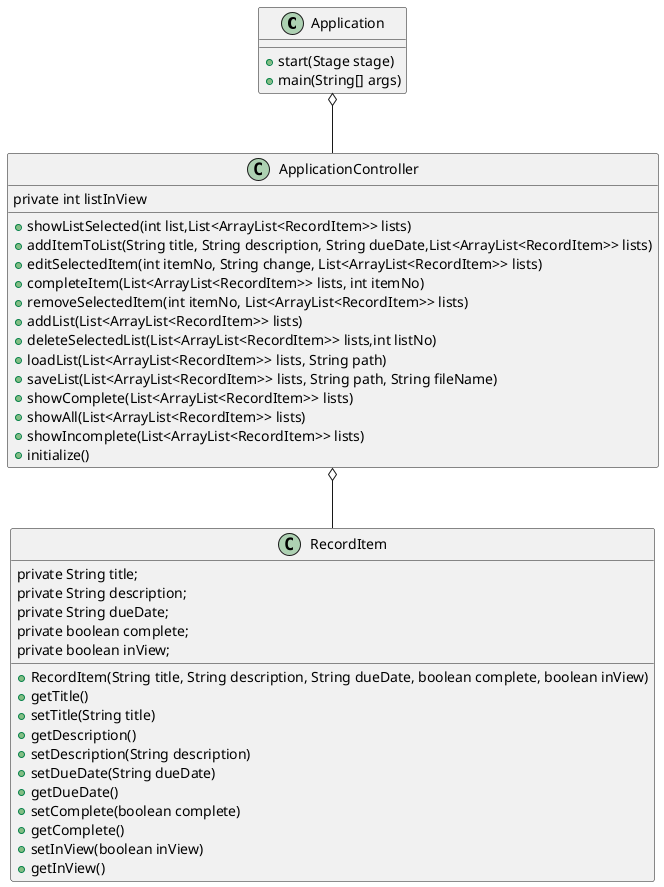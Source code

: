 @startuml
Application o-- ApplicationController
ApplicationController o-- RecordItem
class Application{
+start(Stage stage)
+main(String[] args)
}
class ApplicationController{
private int listInView
+showListSelected(int list,List<ArrayList<RecordItem>> lists)
+addItemToList(String title, String description, String dueDate,List<ArrayList<RecordItem>> lists)
+editSelectedItem(int itemNo, String change, List<ArrayList<RecordItem>> lists)
+completeItem(List<ArrayList<RecordItem>> lists, int itemNo)
+removeSelectedItem(int itemNo, List<ArrayList<RecordItem>> lists)
+addList(List<ArrayList<RecordItem>> lists)
+deleteSelectedList(List<ArrayList<RecordItem>> lists,int listNo)
+loadList(List<ArrayList<RecordItem>> lists, String path)
+saveList(List<ArrayList<RecordItem>> lists, String path, String fileName)
+showComplete(List<ArrayList<RecordItem>> lists)
+showAll(List<ArrayList<RecordItem>> lists)
+showIncomplete(List<ArrayList<RecordItem>> lists)
+initialize()

}
class RecordItem{
 private String title;
 private String description;
 private String dueDate;
 private boolean complete;
 private boolean inView;
+RecordItem(String title, String description, String dueDate, boolean complete, boolean inView)
+getTitle()
+setTitle(String title)
+getDescription()
+setDescription(String description)
+setDueDate(String dueDate)
+getDueDate()
+setComplete(boolean complete)
+getComplete()
+setInView(boolean inView)
+getInView()
}
@enduml